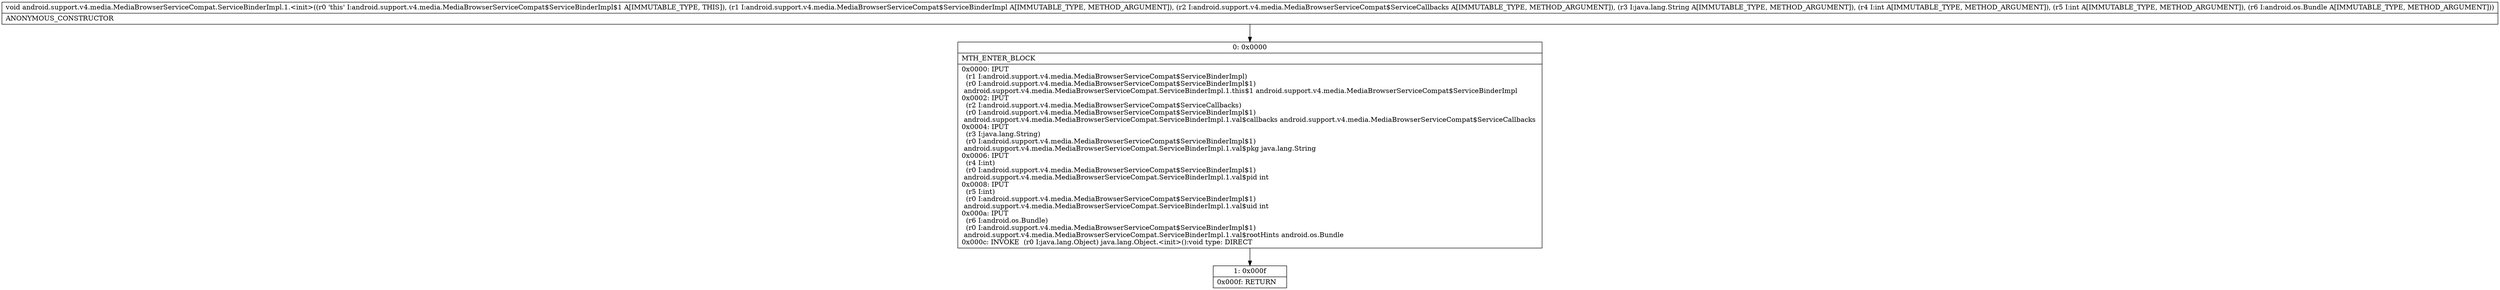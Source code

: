 digraph "CFG forandroid.support.v4.media.MediaBrowserServiceCompat.ServiceBinderImpl.1.\<init\>(Landroid\/support\/v4\/media\/MediaBrowserServiceCompat$ServiceBinderImpl;Landroid\/support\/v4\/media\/MediaBrowserServiceCompat$ServiceCallbacks;Ljava\/lang\/String;IILandroid\/os\/Bundle;)V" {
Node_0 [shape=record,label="{0\:\ 0x0000|MTH_ENTER_BLOCK\l|0x0000: IPUT  \l  (r1 I:android.support.v4.media.MediaBrowserServiceCompat$ServiceBinderImpl)\l  (r0 I:android.support.v4.media.MediaBrowserServiceCompat$ServiceBinderImpl$1)\l android.support.v4.media.MediaBrowserServiceCompat.ServiceBinderImpl.1.this$1 android.support.v4.media.MediaBrowserServiceCompat$ServiceBinderImpl \l0x0002: IPUT  \l  (r2 I:android.support.v4.media.MediaBrowserServiceCompat$ServiceCallbacks)\l  (r0 I:android.support.v4.media.MediaBrowserServiceCompat$ServiceBinderImpl$1)\l android.support.v4.media.MediaBrowserServiceCompat.ServiceBinderImpl.1.val$callbacks android.support.v4.media.MediaBrowserServiceCompat$ServiceCallbacks \l0x0004: IPUT  \l  (r3 I:java.lang.String)\l  (r0 I:android.support.v4.media.MediaBrowserServiceCompat$ServiceBinderImpl$1)\l android.support.v4.media.MediaBrowserServiceCompat.ServiceBinderImpl.1.val$pkg java.lang.String \l0x0006: IPUT  \l  (r4 I:int)\l  (r0 I:android.support.v4.media.MediaBrowserServiceCompat$ServiceBinderImpl$1)\l android.support.v4.media.MediaBrowserServiceCompat.ServiceBinderImpl.1.val$pid int \l0x0008: IPUT  \l  (r5 I:int)\l  (r0 I:android.support.v4.media.MediaBrowserServiceCompat$ServiceBinderImpl$1)\l android.support.v4.media.MediaBrowserServiceCompat.ServiceBinderImpl.1.val$uid int \l0x000a: IPUT  \l  (r6 I:android.os.Bundle)\l  (r0 I:android.support.v4.media.MediaBrowserServiceCompat$ServiceBinderImpl$1)\l android.support.v4.media.MediaBrowserServiceCompat.ServiceBinderImpl.1.val$rootHints android.os.Bundle \l0x000c: INVOKE  (r0 I:java.lang.Object) java.lang.Object.\<init\>():void type: DIRECT \l}"];
Node_1 [shape=record,label="{1\:\ 0x000f|0x000f: RETURN   \l}"];
MethodNode[shape=record,label="{void android.support.v4.media.MediaBrowserServiceCompat.ServiceBinderImpl.1.\<init\>((r0 'this' I:android.support.v4.media.MediaBrowserServiceCompat$ServiceBinderImpl$1 A[IMMUTABLE_TYPE, THIS]), (r1 I:android.support.v4.media.MediaBrowserServiceCompat$ServiceBinderImpl A[IMMUTABLE_TYPE, METHOD_ARGUMENT]), (r2 I:android.support.v4.media.MediaBrowserServiceCompat$ServiceCallbacks A[IMMUTABLE_TYPE, METHOD_ARGUMENT]), (r3 I:java.lang.String A[IMMUTABLE_TYPE, METHOD_ARGUMENT]), (r4 I:int A[IMMUTABLE_TYPE, METHOD_ARGUMENT]), (r5 I:int A[IMMUTABLE_TYPE, METHOD_ARGUMENT]), (r6 I:android.os.Bundle A[IMMUTABLE_TYPE, METHOD_ARGUMENT]))  | ANONYMOUS_CONSTRUCTOR\l}"];
MethodNode -> Node_0;
Node_0 -> Node_1;
}

